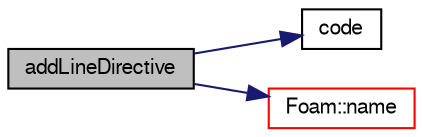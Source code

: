 digraph "addLineDirective"
{
  bgcolor="transparent";
  edge [fontname="FreeSans",fontsize="10",labelfontname="FreeSans",labelfontsize="10"];
  node [fontname="FreeSans",fontsize="10",shape=record];
  rankdir="LR";
  Node383 [label="addLineDirective",height=0.2,width=0.4,color="black", fillcolor="grey75", style="filled", fontcolor="black"];
  Node383 -> Node384 [color="midnightblue",fontsize="10",style="solid",fontname="FreeSans"];
  Node384 [label="code",height=0.2,width=0.4,color="black",URL="$a26074.html#a10f17fb042816e34a8f8ee01f22a3c59",tooltip="Return the code. "];
  Node383 -> Node385 [color="midnightblue",fontsize="10",style="solid",fontname="FreeSans"];
  Node385 [label="Foam::name",height=0.2,width=0.4,color="red",URL="$a21124.html#adcb0df2bd4953cb6bb390272d8263c3a",tooltip="Return a string representation of a complex. "];
}
